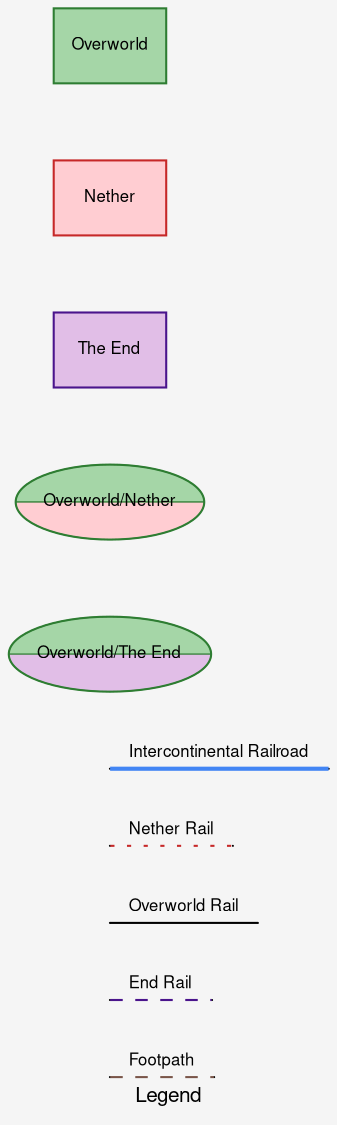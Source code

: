 digraph Legend {
    graph [
        bgcolor="#F5F5F5",
        fontname="Helvetica,Arial,sans-serif",
        label="Legend",
        fontcolor="black",
        fontsize=10,
        style=rounded
    ];
    node [
        fontname="Helvetica,Arial,sans-serif",
        style=filled,
        fontcolor="black",
        fontsize=8,
        shape=box
    ];
    edge [
        fontname="Helvetica,Arial,sans-serif",
        fontsize=8
    ];

    // Node Type Keys
    Overworld_Key [label="Overworld", color="#2E7D32", fillcolor="#A5D6A7"];
    Nether_Key [label="Nether", color="#C62828", fillcolor="#FFCDD2"];
    End_Key [label="The End", color="#4A148C", fillcolor="#E1BEE7"];
    Dual_Key [label="Overworld/Nether", style=wedged, shape=ellipse, color="#2E7D32", fillcolor="#A5D6A7:#FFCDD2"];
    Dual_Key_End [label="Overworld/The End", style=wedged, shape=ellipse, color="#2E7D32", fillcolor="#A5D6A7:#E1BEE7"];

    // Invisible nodes for line style keys
    node [shape=point, width=0, height=0, label=""];
    Rail_Key_Start; Rail_Key_End;
    Nether_Rail_Key_Start; Nether_Rail_Key_End;
    Overworld_Rail_Key_Start; Overworld_Rail_Key_End;
    End_Rail_Key_Start; End_Rail_Key_End;
    Footpath_Key_Start; Footpath_Key_End;

    // Ensure horizontal alignment for line style keys
    { rank=same; Rail_Key_Start; Rail_Key_End; }
    { rank=same; Nether_Rail_Key_Start; Nether_Rail_Key_End; }
    { rank=same; Overworld_Rail_Key_Start; Overworld_Rail_Key_End; }
    { rank=same; End_Rail_Key_Start; End_Rail_Key_End; }
    { rank=same; Footpath_Key_Start; Footpath_Key_End; }

    // Define vertical alignment using invisible edges
    edge [style=invis, len=0.5];
    Overworld_Key -> Nether_Key -> End_Key -> Dual_Key -> Dual_Key_End -> Rail_Key_Start -> Nether_Rail_Key_Start -> Overworld_Rail_Key_Start -> End_Rail_Key_Start -> Footpath_Key_Start;
    
    // Draw the visible edges for the legend line styles
    Rail_Key_Start -> Rail_Key_End [dir=none, style=bold, color="#4285F4", label="Intercontinental Railroad"];
    Nether_Rail_Key_Start -> Nether_Rail_Key_End [dir=none, style=dotted, color="#C62828", label="Nether Rail"];
    Overworld_Rail_Key_Start -> Overworld_Rail_Key_End [dir=none, style="", color="black", label="Overworld Rail"];
    End_Rail_Key_Start -> End_Rail_Key_End [dir=none, style=dashed, color="#4A148C", label="End Rail"];
    Footpath_Key_Start -> Footpath_Key_End [dir=none, style=dashed, color="#795548", label="Footpath"];
}
